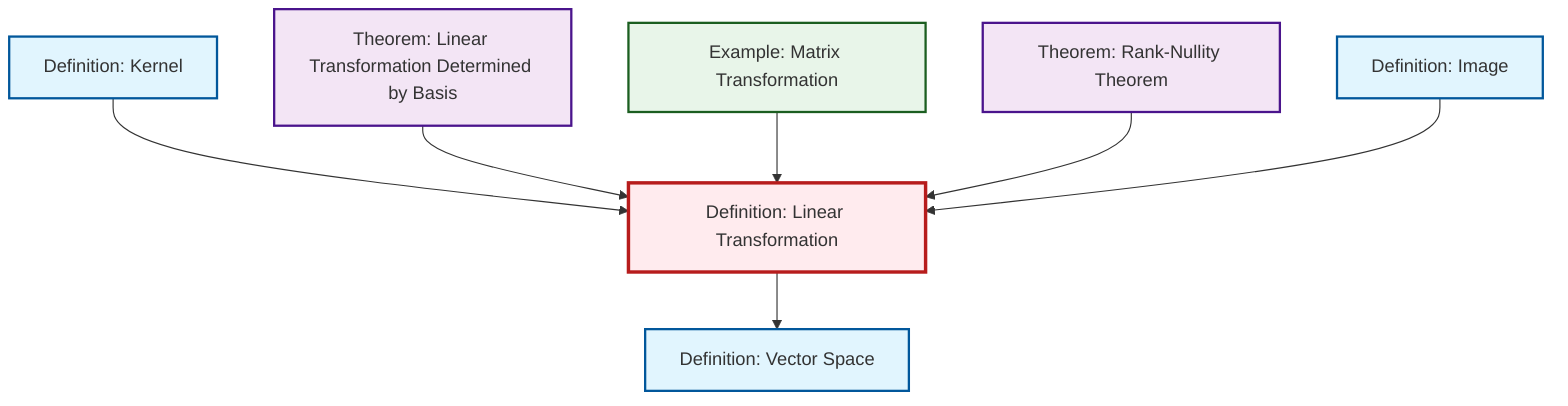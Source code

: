 graph TD
    classDef definition fill:#e1f5fe,stroke:#01579b,stroke-width:2px
    classDef theorem fill:#f3e5f5,stroke:#4a148c,stroke-width:2px
    classDef axiom fill:#fff3e0,stroke:#e65100,stroke-width:2px
    classDef example fill:#e8f5e9,stroke:#1b5e20,stroke-width:2px
    classDef current fill:#ffebee,stroke:#b71c1c,stroke-width:3px
    ex-matrix-transformation["Example: Matrix Transformation"]:::example
    def-kernel["Definition: Kernel"]:::definition
    thm-linear-transformation-basis["Theorem: Linear Transformation Determined by Basis"]:::theorem
    def-vector-space["Definition: Vector Space"]:::definition
    def-linear-transformation["Definition: Linear Transformation"]:::definition
    def-image["Definition: Image"]:::definition
    thm-rank-nullity["Theorem: Rank-Nullity Theorem"]:::theorem
    def-kernel --> def-linear-transformation
    def-linear-transformation --> def-vector-space
    thm-linear-transformation-basis --> def-linear-transformation
    ex-matrix-transformation --> def-linear-transformation
    thm-rank-nullity --> def-linear-transformation
    def-image --> def-linear-transformation
    class def-linear-transformation current